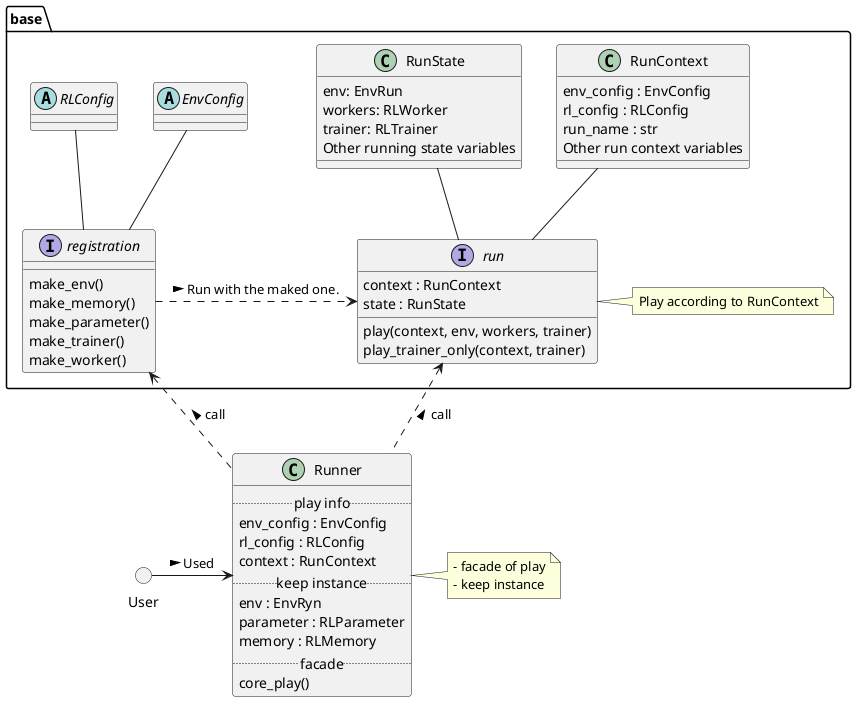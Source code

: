 @startuml class_runner

abstract base.EnvConfig {}
abstract base.RLConfig {}
class base.RunContext {
    env_config : EnvConfig
    rl_config : RLConfig
    run_name : str
    Other run context variables
}
class base.RunState {
    env: EnvRun
    workers: RLWorker
    trainer: RLTrainer
    Other running state variables
}


' --- registration

base.EnvConfig -- base.registration
base.RLConfig -- base.registration

interface base.registration {
    make_env()
    make_memory()
    make_parameter()
    make_trainer()
    make_worker()
}


' --- run

base.RunContext -- base.run
base.RunState -- base.run

interface base.run {
    context : RunContext
    state : RunState
    play(context, env, workers, trainer)
    play_trainer_only(context, trainer)
}
note as base.BaseRunMemo
Play according to RunContext
end note
base.run <|- base.BaseRunMemo

base.registration .> base.run : Run with the maked one. >

' --- Runner

class Runner {
    .. play info ..
    env_config : EnvConfig
    rl_config : RLConfig
    context : RunContext
    .. keep instance ..
    env : EnvRyn
    parameter : RLParameter
    memory : RLMemory
    .. facade ..
    core_play()
}
base.registration <.. Runner : call <
base.run <.. Runner : call <

note as RunnerMemo
- facade of play
- keep instance
end note
Runner <|- RunnerMemo


circle User
User -> Runner : Used >

@enduml